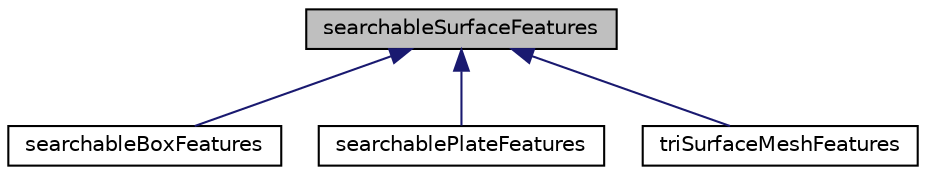 digraph "searchableSurfaceFeatures"
{
  bgcolor="transparent";
  edge [fontname="Helvetica",fontsize="10",labelfontname="Helvetica",labelfontsize="10"];
  node [fontname="Helvetica",fontsize="10",shape=record];
  Node1 [label="searchableSurfaceFeatures",height=0.2,width=0.4,color="black", fillcolor="grey75", style="filled", fontcolor="black"];
  Node1 -> Node2 [dir="back",color="midnightblue",fontsize="10",style="solid",fontname="Helvetica"];
  Node2 [label="searchableBoxFeatures",height=0.2,width=0.4,color="black",URL="$a02317.html"];
  Node1 -> Node3 [dir="back",color="midnightblue",fontsize="10",style="solid",fontname="Helvetica"];
  Node3 [label="searchablePlateFeatures",height=0.2,width=0.4,color="black",URL="$a02322.html"];
  Node1 -> Node4 [dir="back",color="midnightblue",fontsize="10",style="solid",fontname="Helvetica"];
  Node4 [label="triSurfaceMeshFeatures",height=0.2,width=0.4,color="black",URL="$a02763.html"];
}
